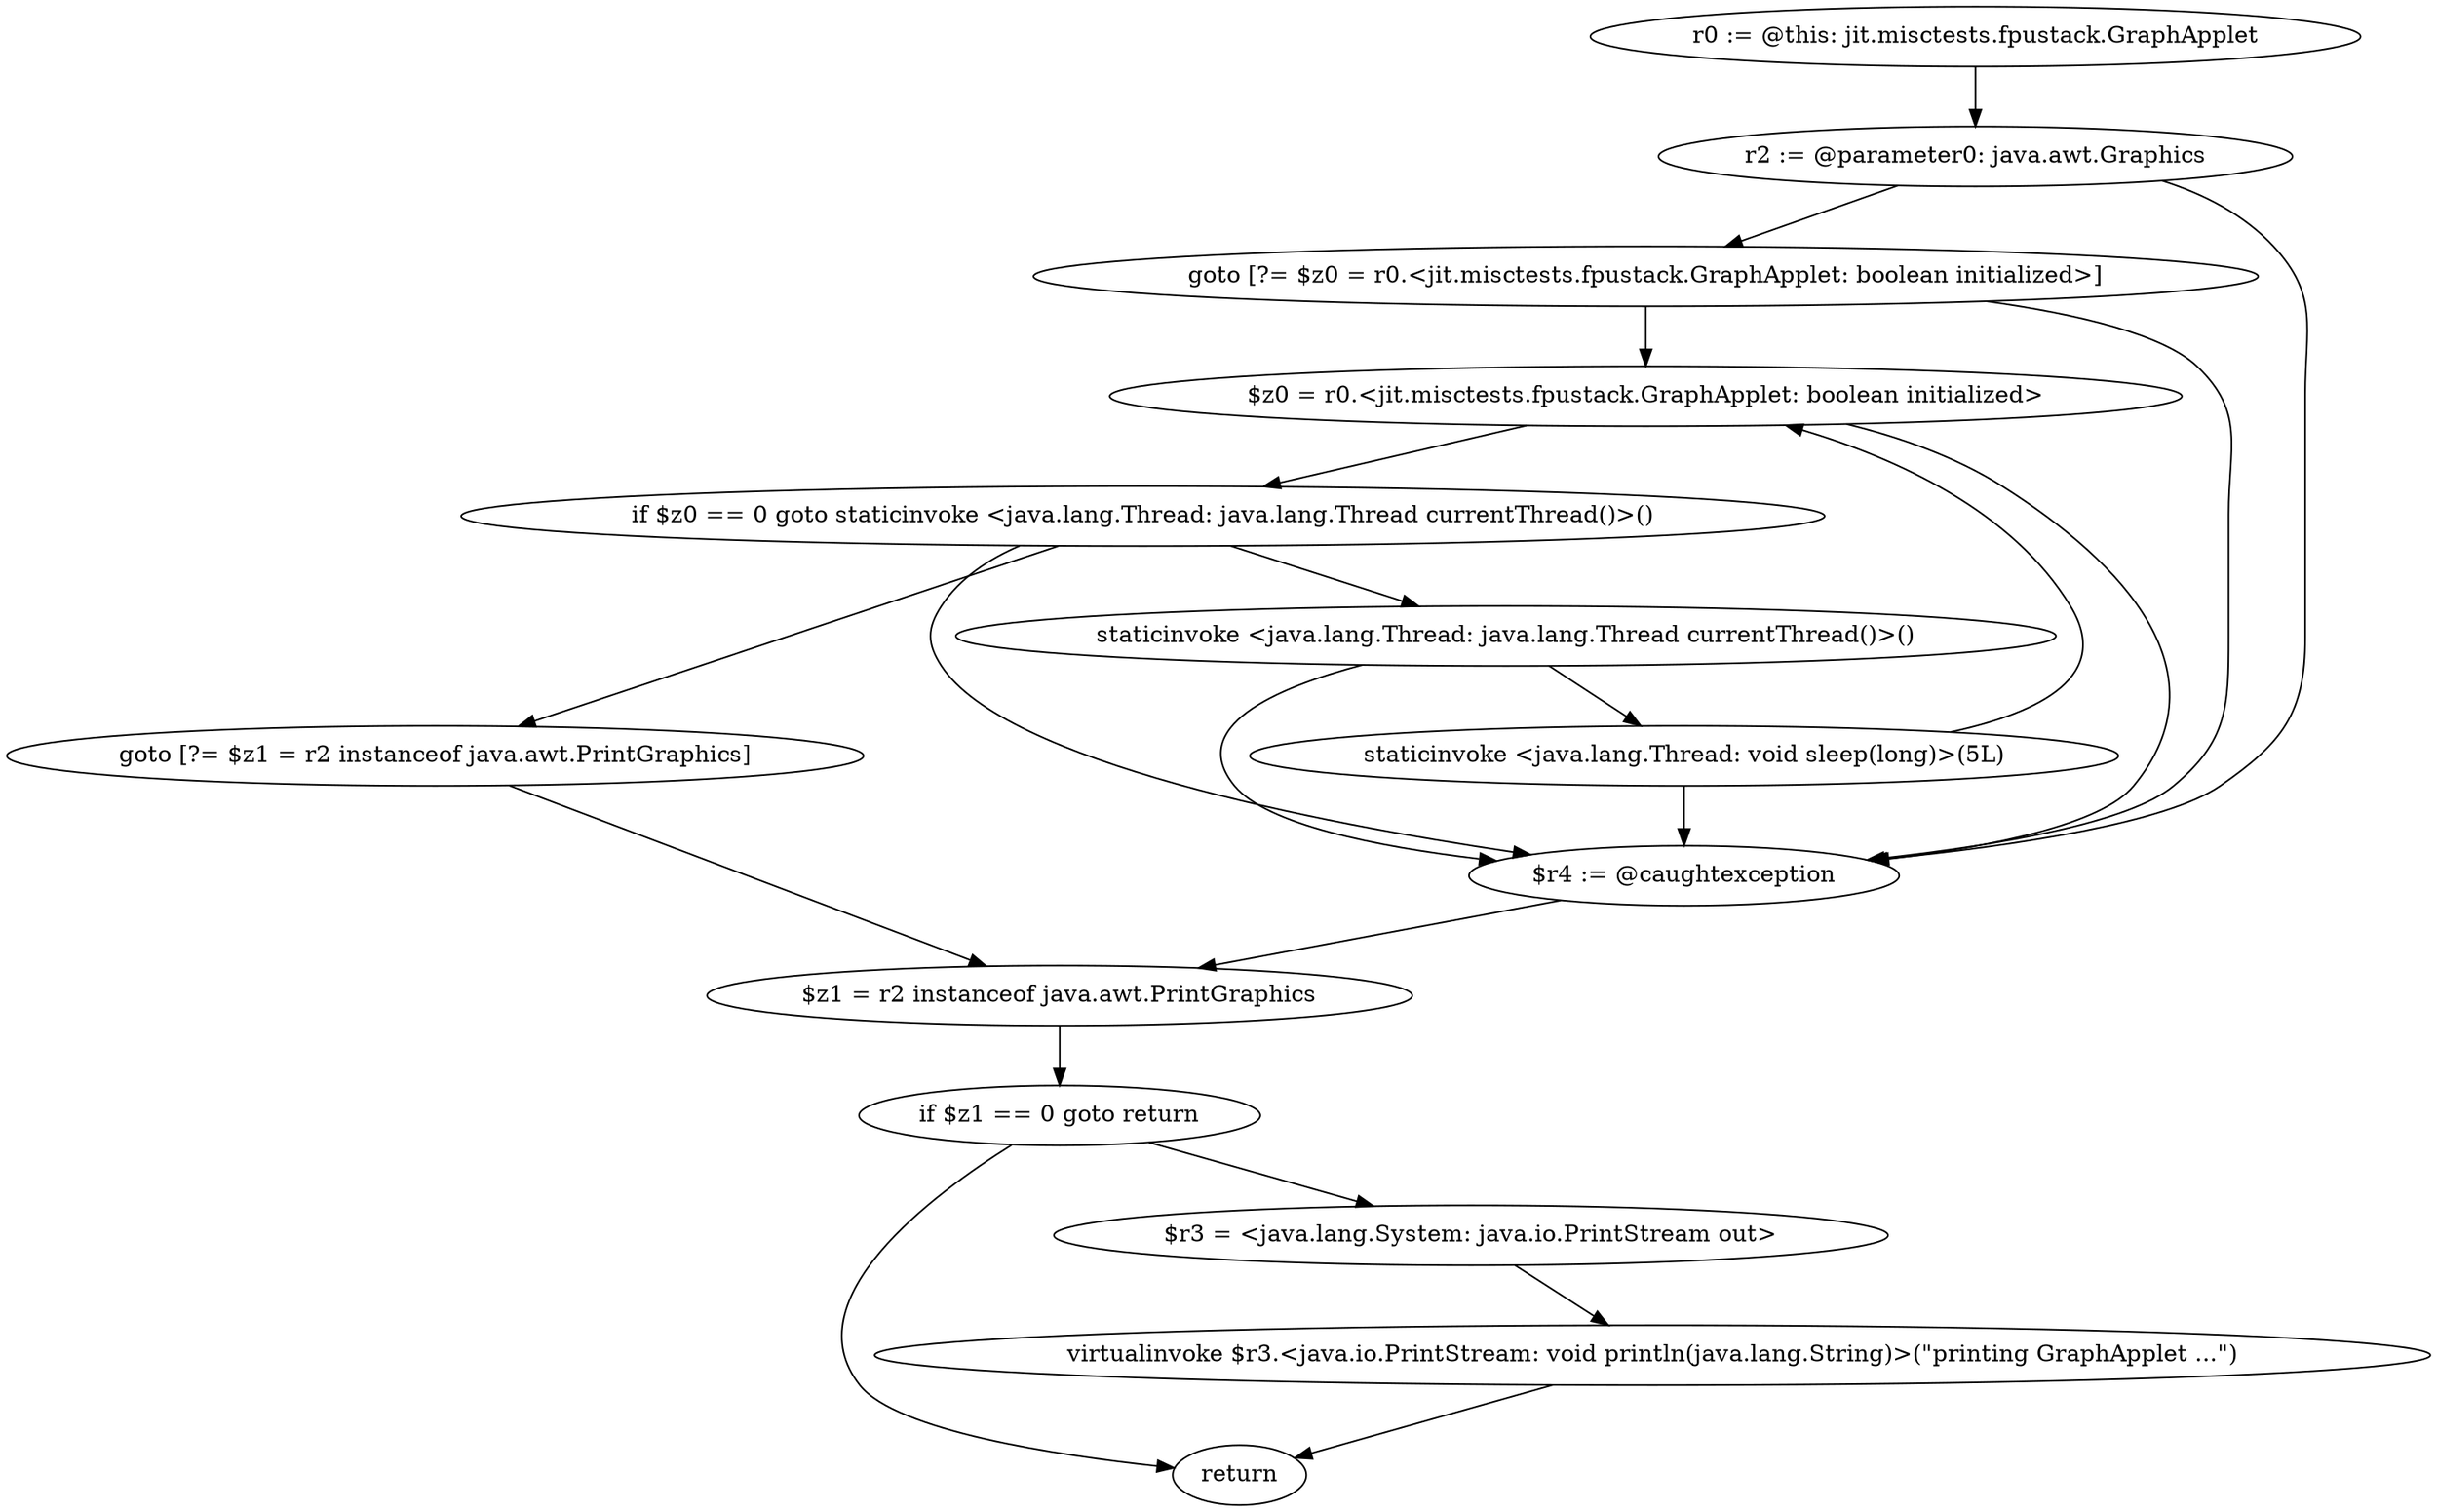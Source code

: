 digraph "unitGraph" {
    "r0 := @this: jit.misctests.fpustack.GraphApplet"
    "r2 := @parameter0: java.awt.Graphics"
    "goto [?= $z0 = r0.<jit.misctests.fpustack.GraphApplet: boolean initialized>]"
    "staticinvoke <java.lang.Thread: java.lang.Thread currentThread()>()"
    "staticinvoke <java.lang.Thread: void sleep(long)>(5L)"
    "$z0 = r0.<jit.misctests.fpustack.GraphApplet: boolean initialized>"
    "if $z0 == 0 goto staticinvoke <java.lang.Thread: java.lang.Thread currentThread()>()"
    "goto [?= $z1 = r2 instanceof java.awt.PrintGraphics]"
    "$r4 := @caughtexception"
    "$z1 = r2 instanceof java.awt.PrintGraphics"
    "if $z1 == 0 goto return"
    "$r3 = <java.lang.System: java.io.PrintStream out>"
    "virtualinvoke $r3.<java.io.PrintStream: void println(java.lang.String)>(\"printing GraphApplet ...\")"
    "return"
    "r0 := @this: jit.misctests.fpustack.GraphApplet"->"r2 := @parameter0: java.awt.Graphics";
    "r2 := @parameter0: java.awt.Graphics"->"goto [?= $z0 = r0.<jit.misctests.fpustack.GraphApplet: boolean initialized>]";
    "r2 := @parameter0: java.awt.Graphics"->"$r4 := @caughtexception";
    "goto [?= $z0 = r0.<jit.misctests.fpustack.GraphApplet: boolean initialized>]"->"$z0 = r0.<jit.misctests.fpustack.GraphApplet: boolean initialized>";
    "goto [?= $z0 = r0.<jit.misctests.fpustack.GraphApplet: boolean initialized>]"->"$r4 := @caughtexception";
    "staticinvoke <java.lang.Thread: java.lang.Thread currentThread()>()"->"staticinvoke <java.lang.Thread: void sleep(long)>(5L)";
    "staticinvoke <java.lang.Thread: java.lang.Thread currentThread()>()"->"$r4 := @caughtexception";
    "staticinvoke <java.lang.Thread: void sleep(long)>(5L)"->"$z0 = r0.<jit.misctests.fpustack.GraphApplet: boolean initialized>";
    "staticinvoke <java.lang.Thread: void sleep(long)>(5L)"->"$r4 := @caughtexception";
    "$z0 = r0.<jit.misctests.fpustack.GraphApplet: boolean initialized>"->"if $z0 == 0 goto staticinvoke <java.lang.Thread: java.lang.Thread currentThread()>()";
    "$z0 = r0.<jit.misctests.fpustack.GraphApplet: boolean initialized>"->"$r4 := @caughtexception";
    "if $z0 == 0 goto staticinvoke <java.lang.Thread: java.lang.Thread currentThread()>()"->"goto [?= $z1 = r2 instanceof java.awt.PrintGraphics]";
    "if $z0 == 0 goto staticinvoke <java.lang.Thread: java.lang.Thread currentThread()>()"->"staticinvoke <java.lang.Thread: java.lang.Thread currentThread()>()";
    "if $z0 == 0 goto staticinvoke <java.lang.Thread: java.lang.Thread currentThread()>()"->"$r4 := @caughtexception";
    "goto [?= $z1 = r2 instanceof java.awt.PrintGraphics]"->"$z1 = r2 instanceof java.awt.PrintGraphics";
    "$r4 := @caughtexception"->"$z1 = r2 instanceof java.awt.PrintGraphics";
    "$z1 = r2 instanceof java.awt.PrintGraphics"->"if $z1 == 0 goto return";
    "if $z1 == 0 goto return"->"$r3 = <java.lang.System: java.io.PrintStream out>";
    "if $z1 == 0 goto return"->"return";
    "$r3 = <java.lang.System: java.io.PrintStream out>"->"virtualinvoke $r3.<java.io.PrintStream: void println(java.lang.String)>(\"printing GraphApplet ...\")";
    "virtualinvoke $r3.<java.io.PrintStream: void println(java.lang.String)>(\"printing GraphApplet ...\")"->"return";
}
